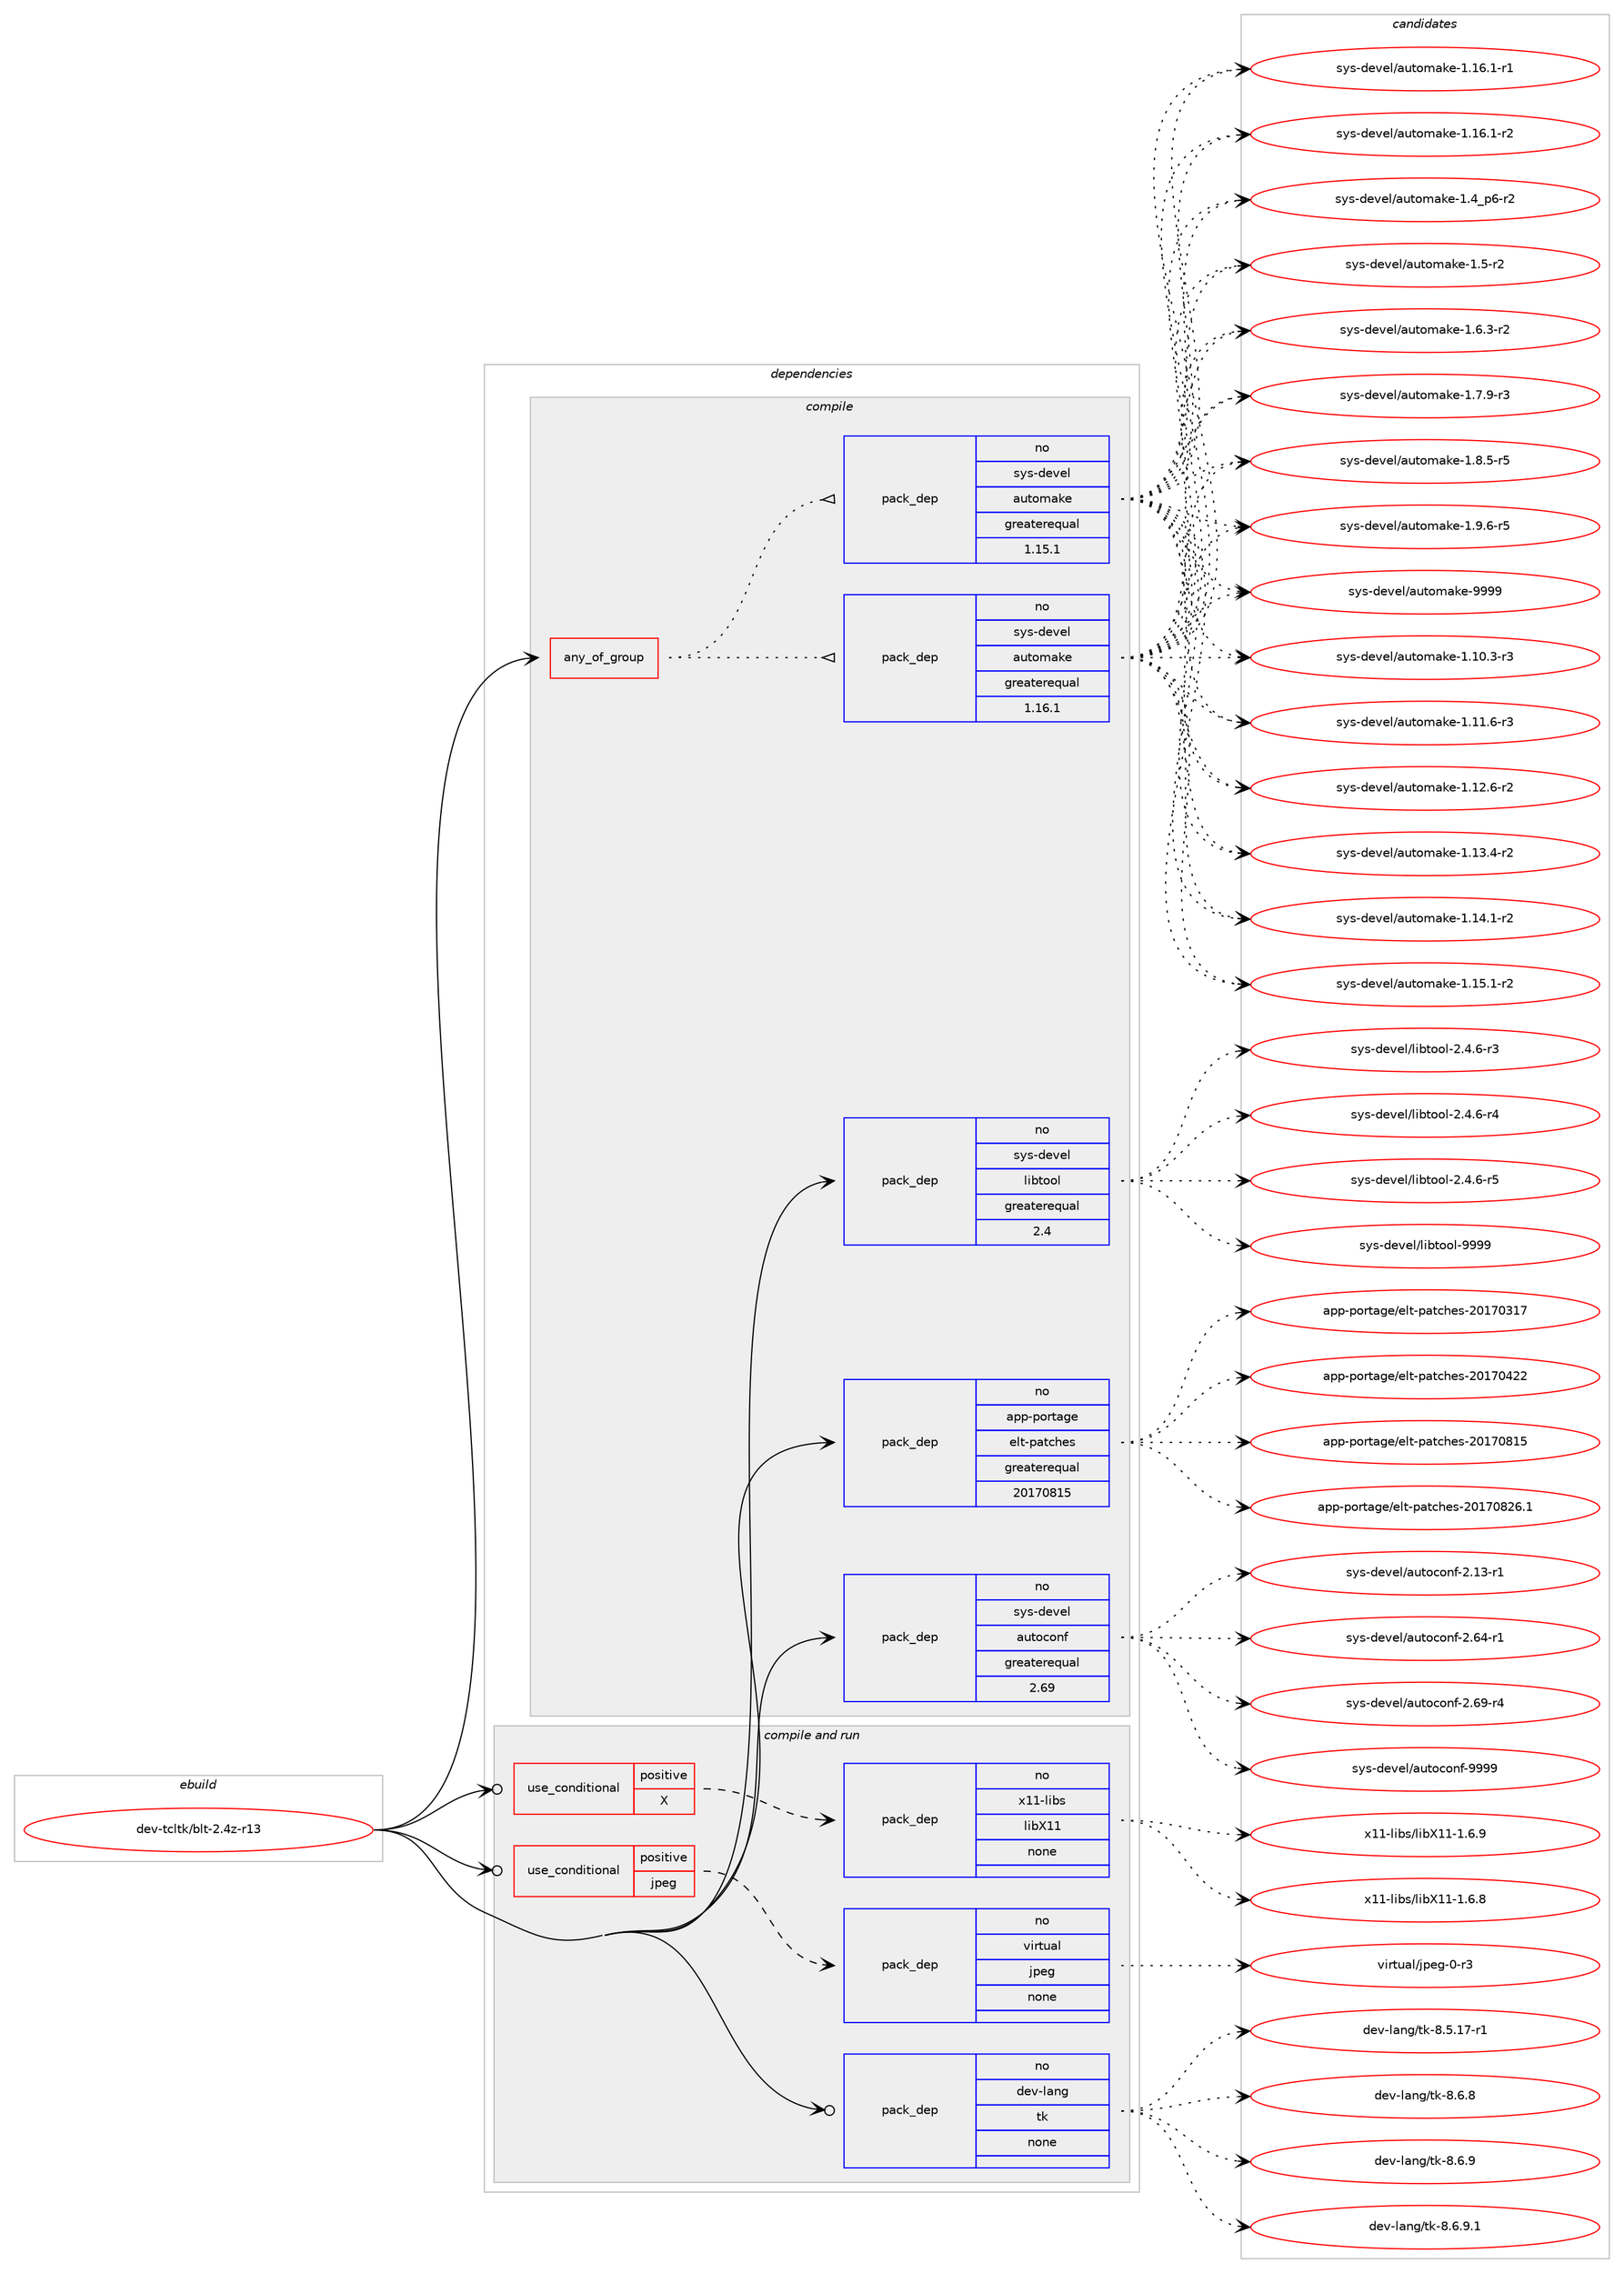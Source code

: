 digraph prolog {

# *************
# Graph options
# *************

newrank=true;
concentrate=true;
compound=true;
graph [rankdir=LR,fontname=Helvetica,fontsize=10,ranksep=1.5];#, ranksep=2.5, nodesep=0.2];
edge  [arrowhead=vee];
node  [fontname=Helvetica,fontsize=10];

# **********
# The ebuild
# **********

subgraph cluster_leftcol {
color=gray;
rank=same;
label=<<i>ebuild</i>>;
id [label="dev-tcltk/blt-2.4z-r13", color=red, width=4, href="../dev-tcltk/blt-2.4z-r13.svg"];
}

# ****************
# The dependencies
# ****************

subgraph cluster_midcol {
color=gray;
label=<<i>dependencies</i>>;
subgraph cluster_compile {
fillcolor="#eeeeee";
style=filled;
label=<<i>compile</i>>;
subgraph any11685 {
dependency723846 [label=<<TABLE BORDER="0" CELLBORDER="1" CELLSPACING="0" CELLPADDING="4"><TR><TD CELLPADDING="10">any_of_group</TD></TR></TABLE>>, shape=none, color=red];subgraph pack530147 {
dependency723847 [label=<<TABLE BORDER="0" CELLBORDER="1" CELLSPACING="0" CELLPADDING="4" WIDTH="220"><TR><TD ROWSPAN="6" CELLPADDING="30">pack_dep</TD></TR><TR><TD WIDTH="110">no</TD></TR><TR><TD>sys-devel</TD></TR><TR><TD>automake</TD></TR><TR><TD>greaterequal</TD></TR><TR><TD>1.16.1</TD></TR></TABLE>>, shape=none, color=blue];
}
dependency723846:e -> dependency723847:w [weight=20,style="dotted",arrowhead="oinv"];
subgraph pack530148 {
dependency723848 [label=<<TABLE BORDER="0" CELLBORDER="1" CELLSPACING="0" CELLPADDING="4" WIDTH="220"><TR><TD ROWSPAN="6" CELLPADDING="30">pack_dep</TD></TR><TR><TD WIDTH="110">no</TD></TR><TR><TD>sys-devel</TD></TR><TR><TD>automake</TD></TR><TR><TD>greaterequal</TD></TR><TR><TD>1.15.1</TD></TR></TABLE>>, shape=none, color=blue];
}
dependency723846:e -> dependency723848:w [weight=20,style="dotted",arrowhead="oinv"];
}
id:e -> dependency723846:w [weight=20,style="solid",arrowhead="vee"];
subgraph pack530149 {
dependency723849 [label=<<TABLE BORDER="0" CELLBORDER="1" CELLSPACING="0" CELLPADDING="4" WIDTH="220"><TR><TD ROWSPAN="6" CELLPADDING="30">pack_dep</TD></TR><TR><TD WIDTH="110">no</TD></TR><TR><TD>app-portage</TD></TR><TR><TD>elt-patches</TD></TR><TR><TD>greaterequal</TD></TR><TR><TD>20170815</TD></TR></TABLE>>, shape=none, color=blue];
}
id:e -> dependency723849:w [weight=20,style="solid",arrowhead="vee"];
subgraph pack530150 {
dependency723850 [label=<<TABLE BORDER="0" CELLBORDER="1" CELLSPACING="0" CELLPADDING="4" WIDTH="220"><TR><TD ROWSPAN="6" CELLPADDING="30">pack_dep</TD></TR><TR><TD WIDTH="110">no</TD></TR><TR><TD>sys-devel</TD></TR><TR><TD>autoconf</TD></TR><TR><TD>greaterequal</TD></TR><TR><TD>2.69</TD></TR></TABLE>>, shape=none, color=blue];
}
id:e -> dependency723850:w [weight=20,style="solid",arrowhead="vee"];
subgraph pack530151 {
dependency723851 [label=<<TABLE BORDER="0" CELLBORDER="1" CELLSPACING="0" CELLPADDING="4" WIDTH="220"><TR><TD ROWSPAN="6" CELLPADDING="30">pack_dep</TD></TR><TR><TD WIDTH="110">no</TD></TR><TR><TD>sys-devel</TD></TR><TR><TD>libtool</TD></TR><TR><TD>greaterequal</TD></TR><TR><TD>2.4</TD></TR></TABLE>>, shape=none, color=blue];
}
id:e -> dependency723851:w [weight=20,style="solid",arrowhead="vee"];
}
subgraph cluster_compileandrun {
fillcolor="#eeeeee";
style=filled;
label=<<i>compile and run</i>>;
subgraph cond181636 {
dependency723852 [label=<<TABLE BORDER="0" CELLBORDER="1" CELLSPACING="0" CELLPADDING="4"><TR><TD ROWSPAN="3" CELLPADDING="10">use_conditional</TD></TR><TR><TD>positive</TD></TR><TR><TD>X</TD></TR></TABLE>>, shape=none, color=red];
subgraph pack530152 {
dependency723853 [label=<<TABLE BORDER="0" CELLBORDER="1" CELLSPACING="0" CELLPADDING="4" WIDTH="220"><TR><TD ROWSPAN="6" CELLPADDING="30">pack_dep</TD></TR><TR><TD WIDTH="110">no</TD></TR><TR><TD>x11-libs</TD></TR><TR><TD>libX11</TD></TR><TR><TD>none</TD></TR><TR><TD></TD></TR></TABLE>>, shape=none, color=blue];
}
dependency723852:e -> dependency723853:w [weight=20,style="dashed",arrowhead="vee"];
}
id:e -> dependency723852:w [weight=20,style="solid",arrowhead="odotvee"];
subgraph cond181637 {
dependency723854 [label=<<TABLE BORDER="0" CELLBORDER="1" CELLSPACING="0" CELLPADDING="4"><TR><TD ROWSPAN="3" CELLPADDING="10">use_conditional</TD></TR><TR><TD>positive</TD></TR><TR><TD>jpeg</TD></TR></TABLE>>, shape=none, color=red];
subgraph pack530153 {
dependency723855 [label=<<TABLE BORDER="0" CELLBORDER="1" CELLSPACING="0" CELLPADDING="4" WIDTH="220"><TR><TD ROWSPAN="6" CELLPADDING="30">pack_dep</TD></TR><TR><TD WIDTH="110">no</TD></TR><TR><TD>virtual</TD></TR><TR><TD>jpeg</TD></TR><TR><TD>none</TD></TR><TR><TD></TD></TR></TABLE>>, shape=none, color=blue];
}
dependency723854:e -> dependency723855:w [weight=20,style="dashed",arrowhead="vee"];
}
id:e -> dependency723854:w [weight=20,style="solid",arrowhead="odotvee"];
subgraph pack530154 {
dependency723856 [label=<<TABLE BORDER="0" CELLBORDER="1" CELLSPACING="0" CELLPADDING="4" WIDTH="220"><TR><TD ROWSPAN="6" CELLPADDING="30">pack_dep</TD></TR><TR><TD WIDTH="110">no</TD></TR><TR><TD>dev-lang</TD></TR><TR><TD>tk</TD></TR><TR><TD>none</TD></TR><TR><TD></TD></TR></TABLE>>, shape=none, color=blue];
}
id:e -> dependency723856:w [weight=20,style="solid",arrowhead="odotvee"];
}
subgraph cluster_run {
fillcolor="#eeeeee";
style=filled;
label=<<i>run</i>>;
}
}

# **************
# The candidates
# **************

subgraph cluster_choices {
rank=same;
color=gray;
label=<<i>candidates</i>>;

subgraph choice530147 {
color=black;
nodesep=1;
choice11512111545100101118101108479711711611110997107101454946494846514511451 [label="sys-devel/automake-1.10.3-r3", color=red, width=4,href="../sys-devel/automake-1.10.3-r3.svg"];
choice11512111545100101118101108479711711611110997107101454946494946544511451 [label="sys-devel/automake-1.11.6-r3", color=red, width=4,href="../sys-devel/automake-1.11.6-r3.svg"];
choice11512111545100101118101108479711711611110997107101454946495046544511450 [label="sys-devel/automake-1.12.6-r2", color=red, width=4,href="../sys-devel/automake-1.12.6-r2.svg"];
choice11512111545100101118101108479711711611110997107101454946495146524511450 [label="sys-devel/automake-1.13.4-r2", color=red, width=4,href="../sys-devel/automake-1.13.4-r2.svg"];
choice11512111545100101118101108479711711611110997107101454946495246494511450 [label="sys-devel/automake-1.14.1-r2", color=red, width=4,href="../sys-devel/automake-1.14.1-r2.svg"];
choice11512111545100101118101108479711711611110997107101454946495346494511450 [label="sys-devel/automake-1.15.1-r2", color=red, width=4,href="../sys-devel/automake-1.15.1-r2.svg"];
choice11512111545100101118101108479711711611110997107101454946495446494511449 [label="sys-devel/automake-1.16.1-r1", color=red, width=4,href="../sys-devel/automake-1.16.1-r1.svg"];
choice11512111545100101118101108479711711611110997107101454946495446494511450 [label="sys-devel/automake-1.16.1-r2", color=red, width=4,href="../sys-devel/automake-1.16.1-r2.svg"];
choice115121115451001011181011084797117116111109971071014549465295112544511450 [label="sys-devel/automake-1.4_p6-r2", color=red, width=4,href="../sys-devel/automake-1.4_p6-r2.svg"];
choice11512111545100101118101108479711711611110997107101454946534511450 [label="sys-devel/automake-1.5-r2", color=red, width=4,href="../sys-devel/automake-1.5-r2.svg"];
choice115121115451001011181011084797117116111109971071014549465446514511450 [label="sys-devel/automake-1.6.3-r2", color=red, width=4,href="../sys-devel/automake-1.6.3-r2.svg"];
choice115121115451001011181011084797117116111109971071014549465546574511451 [label="sys-devel/automake-1.7.9-r3", color=red, width=4,href="../sys-devel/automake-1.7.9-r3.svg"];
choice115121115451001011181011084797117116111109971071014549465646534511453 [label="sys-devel/automake-1.8.5-r5", color=red, width=4,href="../sys-devel/automake-1.8.5-r5.svg"];
choice115121115451001011181011084797117116111109971071014549465746544511453 [label="sys-devel/automake-1.9.6-r5", color=red, width=4,href="../sys-devel/automake-1.9.6-r5.svg"];
choice115121115451001011181011084797117116111109971071014557575757 [label="sys-devel/automake-9999", color=red, width=4,href="../sys-devel/automake-9999.svg"];
dependency723847:e -> choice11512111545100101118101108479711711611110997107101454946494846514511451:w [style=dotted,weight="100"];
dependency723847:e -> choice11512111545100101118101108479711711611110997107101454946494946544511451:w [style=dotted,weight="100"];
dependency723847:e -> choice11512111545100101118101108479711711611110997107101454946495046544511450:w [style=dotted,weight="100"];
dependency723847:e -> choice11512111545100101118101108479711711611110997107101454946495146524511450:w [style=dotted,weight="100"];
dependency723847:e -> choice11512111545100101118101108479711711611110997107101454946495246494511450:w [style=dotted,weight="100"];
dependency723847:e -> choice11512111545100101118101108479711711611110997107101454946495346494511450:w [style=dotted,weight="100"];
dependency723847:e -> choice11512111545100101118101108479711711611110997107101454946495446494511449:w [style=dotted,weight="100"];
dependency723847:e -> choice11512111545100101118101108479711711611110997107101454946495446494511450:w [style=dotted,weight="100"];
dependency723847:e -> choice115121115451001011181011084797117116111109971071014549465295112544511450:w [style=dotted,weight="100"];
dependency723847:e -> choice11512111545100101118101108479711711611110997107101454946534511450:w [style=dotted,weight="100"];
dependency723847:e -> choice115121115451001011181011084797117116111109971071014549465446514511450:w [style=dotted,weight="100"];
dependency723847:e -> choice115121115451001011181011084797117116111109971071014549465546574511451:w [style=dotted,weight="100"];
dependency723847:e -> choice115121115451001011181011084797117116111109971071014549465646534511453:w [style=dotted,weight="100"];
dependency723847:e -> choice115121115451001011181011084797117116111109971071014549465746544511453:w [style=dotted,weight="100"];
dependency723847:e -> choice115121115451001011181011084797117116111109971071014557575757:w [style=dotted,weight="100"];
}
subgraph choice530148 {
color=black;
nodesep=1;
choice11512111545100101118101108479711711611110997107101454946494846514511451 [label="sys-devel/automake-1.10.3-r3", color=red, width=4,href="../sys-devel/automake-1.10.3-r3.svg"];
choice11512111545100101118101108479711711611110997107101454946494946544511451 [label="sys-devel/automake-1.11.6-r3", color=red, width=4,href="../sys-devel/automake-1.11.6-r3.svg"];
choice11512111545100101118101108479711711611110997107101454946495046544511450 [label="sys-devel/automake-1.12.6-r2", color=red, width=4,href="../sys-devel/automake-1.12.6-r2.svg"];
choice11512111545100101118101108479711711611110997107101454946495146524511450 [label="sys-devel/automake-1.13.4-r2", color=red, width=4,href="../sys-devel/automake-1.13.4-r2.svg"];
choice11512111545100101118101108479711711611110997107101454946495246494511450 [label="sys-devel/automake-1.14.1-r2", color=red, width=4,href="../sys-devel/automake-1.14.1-r2.svg"];
choice11512111545100101118101108479711711611110997107101454946495346494511450 [label="sys-devel/automake-1.15.1-r2", color=red, width=4,href="../sys-devel/automake-1.15.1-r2.svg"];
choice11512111545100101118101108479711711611110997107101454946495446494511449 [label="sys-devel/automake-1.16.1-r1", color=red, width=4,href="../sys-devel/automake-1.16.1-r1.svg"];
choice11512111545100101118101108479711711611110997107101454946495446494511450 [label="sys-devel/automake-1.16.1-r2", color=red, width=4,href="../sys-devel/automake-1.16.1-r2.svg"];
choice115121115451001011181011084797117116111109971071014549465295112544511450 [label="sys-devel/automake-1.4_p6-r2", color=red, width=4,href="../sys-devel/automake-1.4_p6-r2.svg"];
choice11512111545100101118101108479711711611110997107101454946534511450 [label="sys-devel/automake-1.5-r2", color=red, width=4,href="../sys-devel/automake-1.5-r2.svg"];
choice115121115451001011181011084797117116111109971071014549465446514511450 [label="sys-devel/automake-1.6.3-r2", color=red, width=4,href="../sys-devel/automake-1.6.3-r2.svg"];
choice115121115451001011181011084797117116111109971071014549465546574511451 [label="sys-devel/automake-1.7.9-r3", color=red, width=4,href="../sys-devel/automake-1.7.9-r3.svg"];
choice115121115451001011181011084797117116111109971071014549465646534511453 [label="sys-devel/automake-1.8.5-r5", color=red, width=4,href="../sys-devel/automake-1.8.5-r5.svg"];
choice115121115451001011181011084797117116111109971071014549465746544511453 [label="sys-devel/automake-1.9.6-r5", color=red, width=4,href="../sys-devel/automake-1.9.6-r5.svg"];
choice115121115451001011181011084797117116111109971071014557575757 [label="sys-devel/automake-9999", color=red, width=4,href="../sys-devel/automake-9999.svg"];
dependency723848:e -> choice11512111545100101118101108479711711611110997107101454946494846514511451:w [style=dotted,weight="100"];
dependency723848:e -> choice11512111545100101118101108479711711611110997107101454946494946544511451:w [style=dotted,weight="100"];
dependency723848:e -> choice11512111545100101118101108479711711611110997107101454946495046544511450:w [style=dotted,weight="100"];
dependency723848:e -> choice11512111545100101118101108479711711611110997107101454946495146524511450:w [style=dotted,weight="100"];
dependency723848:e -> choice11512111545100101118101108479711711611110997107101454946495246494511450:w [style=dotted,weight="100"];
dependency723848:e -> choice11512111545100101118101108479711711611110997107101454946495346494511450:w [style=dotted,weight="100"];
dependency723848:e -> choice11512111545100101118101108479711711611110997107101454946495446494511449:w [style=dotted,weight="100"];
dependency723848:e -> choice11512111545100101118101108479711711611110997107101454946495446494511450:w [style=dotted,weight="100"];
dependency723848:e -> choice115121115451001011181011084797117116111109971071014549465295112544511450:w [style=dotted,weight="100"];
dependency723848:e -> choice11512111545100101118101108479711711611110997107101454946534511450:w [style=dotted,weight="100"];
dependency723848:e -> choice115121115451001011181011084797117116111109971071014549465446514511450:w [style=dotted,weight="100"];
dependency723848:e -> choice115121115451001011181011084797117116111109971071014549465546574511451:w [style=dotted,weight="100"];
dependency723848:e -> choice115121115451001011181011084797117116111109971071014549465646534511453:w [style=dotted,weight="100"];
dependency723848:e -> choice115121115451001011181011084797117116111109971071014549465746544511453:w [style=dotted,weight="100"];
dependency723848:e -> choice115121115451001011181011084797117116111109971071014557575757:w [style=dotted,weight="100"];
}
subgraph choice530149 {
color=black;
nodesep=1;
choice97112112451121111141169710310147101108116451129711699104101115455048495548514955 [label="app-portage/elt-patches-20170317", color=red, width=4,href="../app-portage/elt-patches-20170317.svg"];
choice97112112451121111141169710310147101108116451129711699104101115455048495548525050 [label="app-portage/elt-patches-20170422", color=red, width=4,href="../app-portage/elt-patches-20170422.svg"];
choice97112112451121111141169710310147101108116451129711699104101115455048495548564953 [label="app-portage/elt-patches-20170815", color=red, width=4,href="../app-portage/elt-patches-20170815.svg"];
choice971121124511211111411697103101471011081164511297116991041011154550484955485650544649 [label="app-portage/elt-patches-20170826.1", color=red, width=4,href="../app-portage/elt-patches-20170826.1.svg"];
dependency723849:e -> choice97112112451121111141169710310147101108116451129711699104101115455048495548514955:w [style=dotted,weight="100"];
dependency723849:e -> choice97112112451121111141169710310147101108116451129711699104101115455048495548525050:w [style=dotted,weight="100"];
dependency723849:e -> choice97112112451121111141169710310147101108116451129711699104101115455048495548564953:w [style=dotted,weight="100"];
dependency723849:e -> choice971121124511211111411697103101471011081164511297116991041011154550484955485650544649:w [style=dotted,weight="100"];
}
subgraph choice530150 {
color=black;
nodesep=1;
choice1151211154510010111810110847971171161119911111010245504649514511449 [label="sys-devel/autoconf-2.13-r1", color=red, width=4,href="../sys-devel/autoconf-2.13-r1.svg"];
choice1151211154510010111810110847971171161119911111010245504654524511449 [label="sys-devel/autoconf-2.64-r1", color=red, width=4,href="../sys-devel/autoconf-2.64-r1.svg"];
choice1151211154510010111810110847971171161119911111010245504654574511452 [label="sys-devel/autoconf-2.69-r4", color=red, width=4,href="../sys-devel/autoconf-2.69-r4.svg"];
choice115121115451001011181011084797117116111991111101024557575757 [label="sys-devel/autoconf-9999", color=red, width=4,href="../sys-devel/autoconf-9999.svg"];
dependency723850:e -> choice1151211154510010111810110847971171161119911111010245504649514511449:w [style=dotted,weight="100"];
dependency723850:e -> choice1151211154510010111810110847971171161119911111010245504654524511449:w [style=dotted,weight="100"];
dependency723850:e -> choice1151211154510010111810110847971171161119911111010245504654574511452:w [style=dotted,weight="100"];
dependency723850:e -> choice115121115451001011181011084797117116111991111101024557575757:w [style=dotted,weight="100"];
}
subgraph choice530151 {
color=black;
nodesep=1;
choice1151211154510010111810110847108105981161111111084550465246544511451 [label="sys-devel/libtool-2.4.6-r3", color=red, width=4,href="../sys-devel/libtool-2.4.6-r3.svg"];
choice1151211154510010111810110847108105981161111111084550465246544511452 [label="sys-devel/libtool-2.4.6-r4", color=red, width=4,href="../sys-devel/libtool-2.4.6-r4.svg"];
choice1151211154510010111810110847108105981161111111084550465246544511453 [label="sys-devel/libtool-2.4.6-r5", color=red, width=4,href="../sys-devel/libtool-2.4.6-r5.svg"];
choice1151211154510010111810110847108105981161111111084557575757 [label="sys-devel/libtool-9999", color=red, width=4,href="../sys-devel/libtool-9999.svg"];
dependency723851:e -> choice1151211154510010111810110847108105981161111111084550465246544511451:w [style=dotted,weight="100"];
dependency723851:e -> choice1151211154510010111810110847108105981161111111084550465246544511452:w [style=dotted,weight="100"];
dependency723851:e -> choice1151211154510010111810110847108105981161111111084550465246544511453:w [style=dotted,weight="100"];
dependency723851:e -> choice1151211154510010111810110847108105981161111111084557575757:w [style=dotted,weight="100"];
}
subgraph choice530152 {
color=black;
nodesep=1;
choice120494945108105981154710810598884949454946544656 [label="x11-libs/libX11-1.6.8", color=red, width=4,href="../x11-libs/libX11-1.6.8.svg"];
choice120494945108105981154710810598884949454946544657 [label="x11-libs/libX11-1.6.9", color=red, width=4,href="../x11-libs/libX11-1.6.9.svg"];
dependency723853:e -> choice120494945108105981154710810598884949454946544656:w [style=dotted,weight="100"];
dependency723853:e -> choice120494945108105981154710810598884949454946544657:w [style=dotted,weight="100"];
}
subgraph choice530153 {
color=black;
nodesep=1;
choice118105114116117971084710611210110345484511451 [label="virtual/jpeg-0-r3", color=red, width=4,href="../virtual/jpeg-0-r3.svg"];
dependency723855:e -> choice118105114116117971084710611210110345484511451:w [style=dotted,weight="100"];
}
subgraph choice530154 {
color=black;
nodesep=1;
choice100101118451089711010347116107455646534649554511449 [label="dev-lang/tk-8.5.17-r1", color=red, width=4,href="../dev-lang/tk-8.5.17-r1.svg"];
choice100101118451089711010347116107455646544656 [label="dev-lang/tk-8.6.8", color=red, width=4,href="../dev-lang/tk-8.6.8.svg"];
choice100101118451089711010347116107455646544657 [label="dev-lang/tk-8.6.9", color=red, width=4,href="../dev-lang/tk-8.6.9.svg"];
choice1001011184510897110103471161074556465446574649 [label="dev-lang/tk-8.6.9.1", color=red, width=4,href="../dev-lang/tk-8.6.9.1.svg"];
dependency723856:e -> choice100101118451089711010347116107455646534649554511449:w [style=dotted,weight="100"];
dependency723856:e -> choice100101118451089711010347116107455646544656:w [style=dotted,weight="100"];
dependency723856:e -> choice100101118451089711010347116107455646544657:w [style=dotted,weight="100"];
dependency723856:e -> choice1001011184510897110103471161074556465446574649:w [style=dotted,weight="100"];
}
}

}
